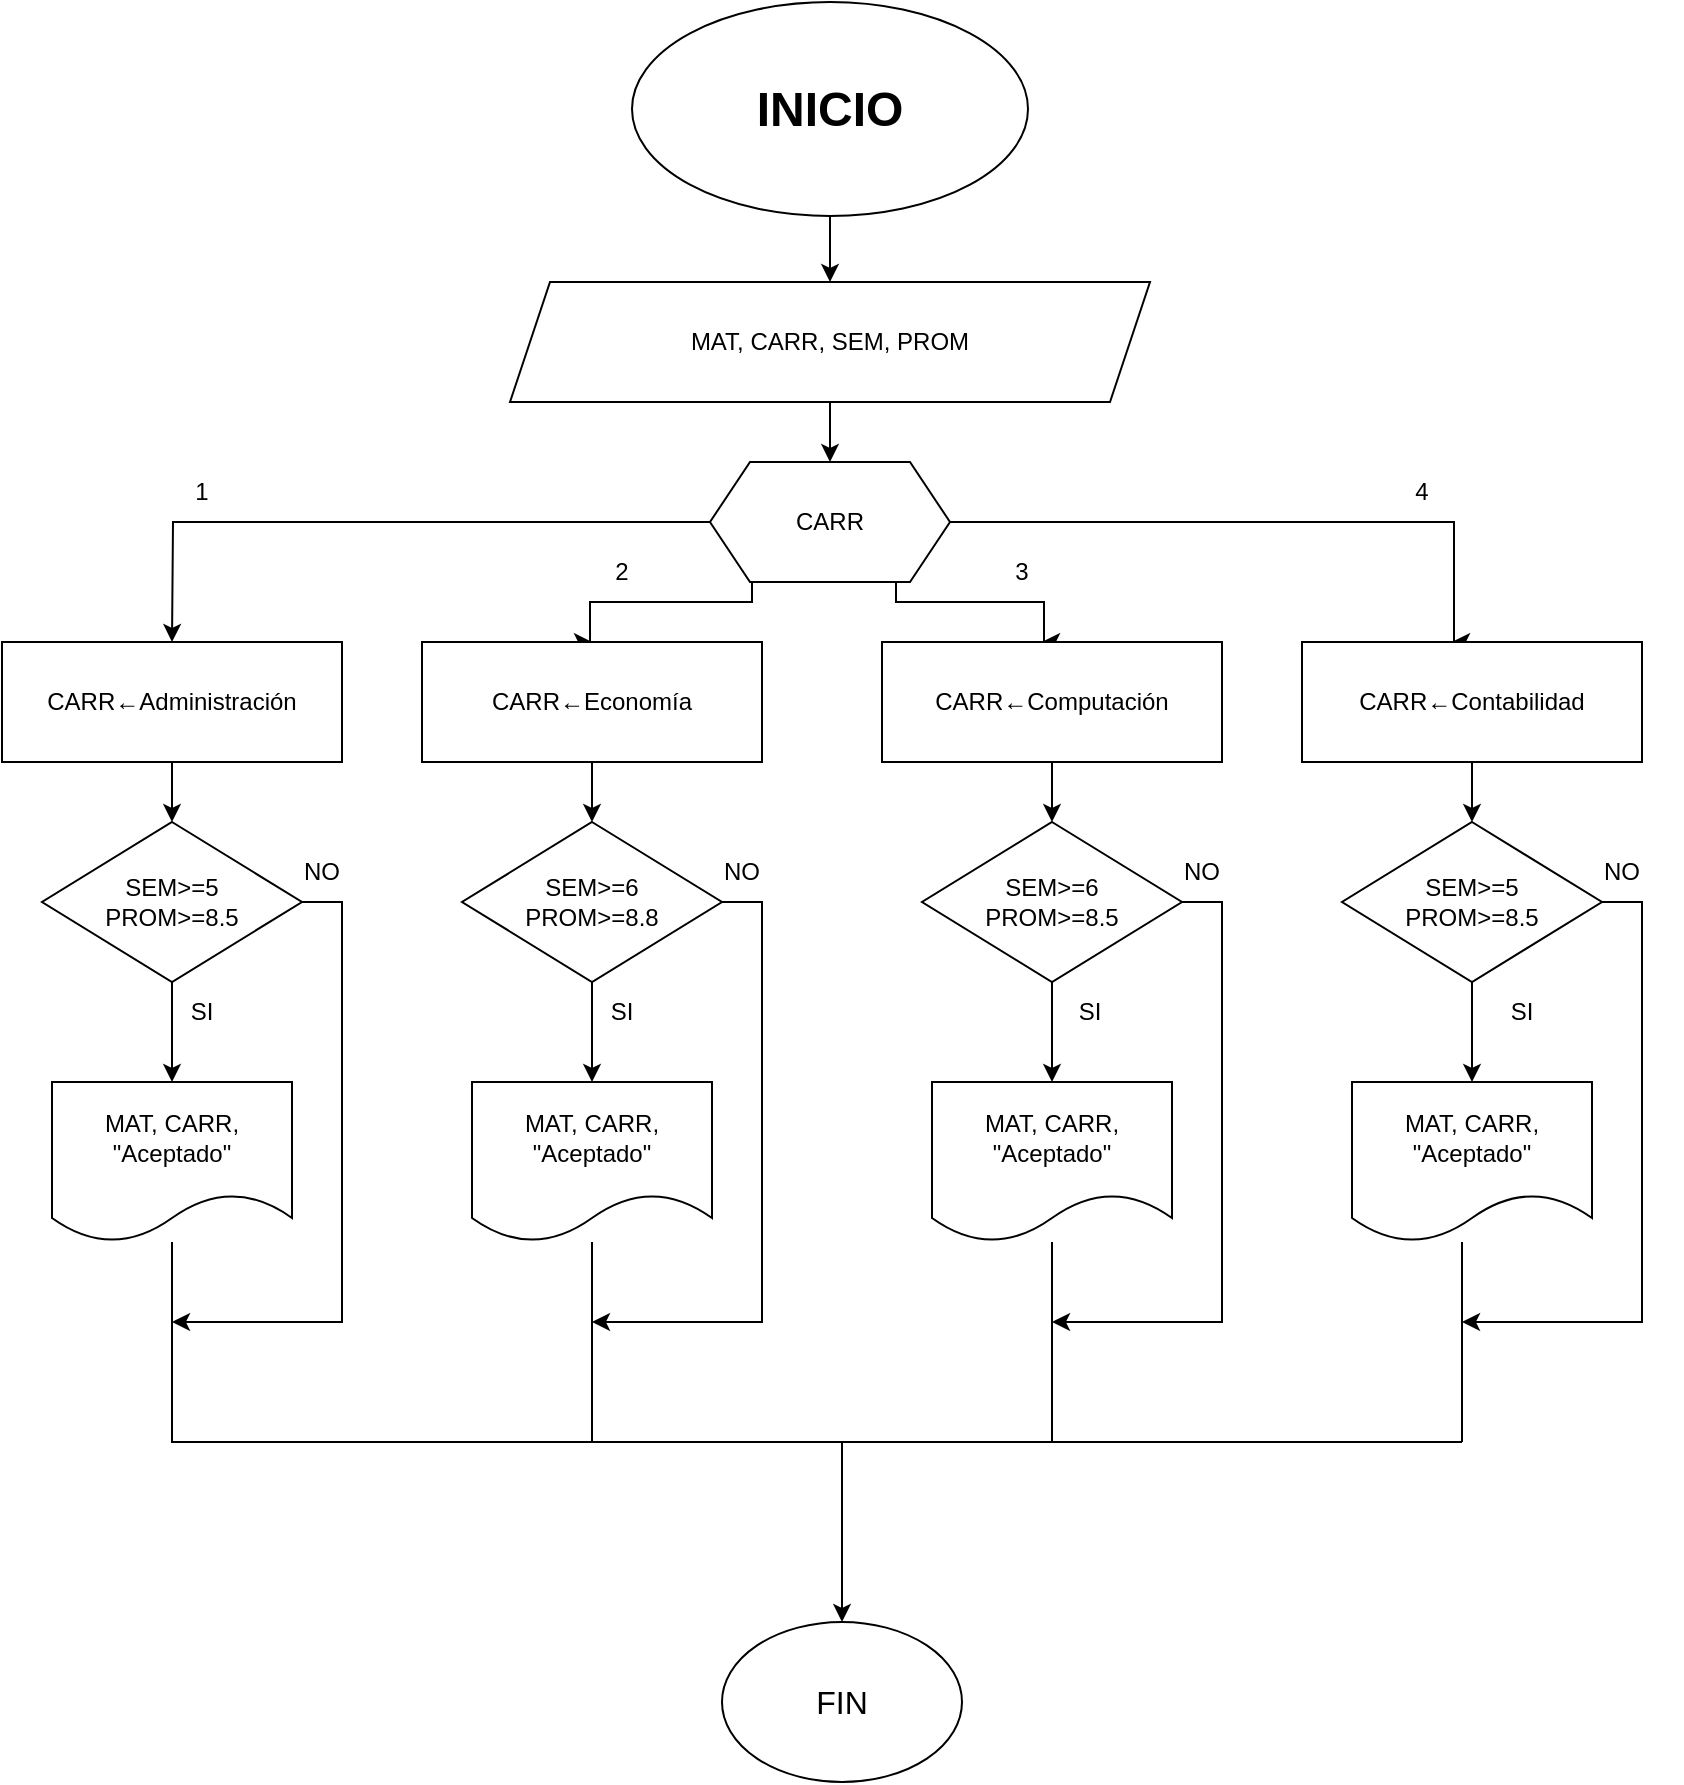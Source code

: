 <mxfile version="24.2.5" type="github">
  <diagram name="Página-1" id="yS_eAP_OSwiDUUU2f3c4">
    <mxGraphModel dx="996" dy="581" grid="1" gridSize="10" guides="1" tooltips="1" connect="1" arrows="1" fold="1" page="1" pageScale="1" pageWidth="827" pageHeight="1169" math="0" shadow="0">
      <root>
        <mxCell id="0" />
        <mxCell id="1" parent="0" />
        <mxCell id="mtXjC4J_1zDrILZFaTXk-8" value="" style="edgeStyle=orthogonalEdgeStyle;rounded=0;orthogonalLoop=1;jettySize=auto;html=1;" edge="1" parent="1" source="mtXjC4J_1zDrILZFaTXk-2" target="mtXjC4J_1zDrILZFaTXk-7">
          <mxGeometry relative="1" as="geometry" />
        </mxCell>
        <mxCell id="mtXjC4J_1zDrILZFaTXk-2" value="&lt;h1&gt;INICIO&lt;/h1&gt;" style="ellipse;whiteSpace=wrap;html=1;" vertex="1" parent="1">
          <mxGeometry x="315" y="10" width="198" height="107" as="geometry" />
        </mxCell>
        <mxCell id="mtXjC4J_1zDrILZFaTXk-13" value="" style="edgeStyle=orthogonalEdgeStyle;rounded=0;orthogonalLoop=1;jettySize=auto;html=1;" edge="1" parent="1" source="mtXjC4J_1zDrILZFaTXk-7" target="mtXjC4J_1zDrILZFaTXk-12">
          <mxGeometry relative="1" as="geometry" />
        </mxCell>
        <mxCell id="mtXjC4J_1zDrILZFaTXk-7" value="MAT, CARR, SEM, PROM" style="shape=parallelogram;perimeter=parallelogramPerimeter;whiteSpace=wrap;html=1;fixedSize=1;" vertex="1" parent="1">
          <mxGeometry x="254" y="150" width="320" height="60" as="geometry" />
        </mxCell>
        <mxCell id="mtXjC4J_1zDrILZFaTXk-15" value="" style="edgeStyle=orthogonalEdgeStyle;rounded=0;orthogonalLoop=1;jettySize=auto;html=1;" edge="1" parent="1" source="mtXjC4J_1zDrILZFaTXk-12">
          <mxGeometry relative="1" as="geometry">
            <mxPoint x="725" y="330" as="targetPoint" />
            <Array as="points">
              <mxPoint x="726" y="270" />
            </Array>
          </mxGeometry>
        </mxCell>
        <mxCell id="mtXjC4J_1zDrILZFaTXk-18" value="" style="edgeStyle=orthogonalEdgeStyle;rounded=0;orthogonalLoop=1;jettySize=auto;html=1;" edge="1" parent="1" source="mtXjC4J_1zDrILZFaTXk-12">
          <mxGeometry relative="1" as="geometry">
            <mxPoint x="85" y="330" as="targetPoint" />
          </mxGeometry>
        </mxCell>
        <mxCell id="mtXjC4J_1zDrILZFaTXk-19" style="edgeStyle=orthogonalEdgeStyle;rounded=0;orthogonalLoop=1;jettySize=auto;html=1;exitX=0.175;exitY=0.983;exitDx=0;exitDy=0;exitPerimeter=0;entryX=0.5;entryY=0;entryDx=0;entryDy=0;" edge="1" parent="1" source="mtXjC4J_1zDrILZFaTXk-12">
          <mxGeometry relative="1" as="geometry">
            <mxPoint x="295" y="330" as="targetPoint" />
            <Array as="points">
              <mxPoint x="375" y="310" />
              <mxPoint x="294" y="310" />
            </Array>
          </mxGeometry>
        </mxCell>
        <mxCell id="mtXjC4J_1zDrILZFaTXk-20" style="edgeStyle=orthogonalEdgeStyle;rounded=0;orthogonalLoop=1;jettySize=auto;html=1;exitX=0.775;exitY=0.967;exitDx=0;exitDy=0;exitPerimeter=0;" edge="1" parent="1" source="mtXjC4J_1zDrILZFaTXk-12">
          <mxGeometry relative="1" as="geometry">
            <mxPoint x="520" y="330" as="targetPoint" />
            <Array as="points">
              <mxPoint x="447" y="310" />
              <mxPoint x="521" y="310" />
            </Array>
          </mxGeometry>
        </mxCell>
        <mxCell id="mtXjC4J_1zDrILZFaTXk-12" value="CARR" style="shape=hexagon;perimeter=hexagonPerimeter2;whiteSpace=wrap;html=1;fixedSize=1;" vertex="1" parent="1">
          <mxGeometry x="354" y="240" width="120" height="60" as="geometry" />
        </mxCell>
        <mxCell id="mtXjC4J_1zDrILZFaTXk-27" value="" style="edgeStyle=orthogonalEdgeStyle;rounded=0;orthogonalLoop=1;jettySize=auto;html=1;" edge="1" parent="1" source="mtXjC4J_1zDrILZFaTXk-22" target="mtXjC4J_1zDrILZFaTXk-26">
          <mxGeometry relative="1" as="geometry" />
        </mxCell>
        <mxCell id="mtXjC4J_1zDrILZFaTXk-22" value="CARR←Administración" style="rounded=0;whiteSpace=wrap;html=1;" vertex="1" parent="1">
          <mxGeometry y="330" width="170" height="60" as="geometry" />
        </mxCell>
        <mxCell id="mtXjC4J_1zDrILZFaTXk-29" value="" style="edgeStyle=orthogonalEdgeStyle;rounded=0;orthogonalLoop=1;jettySize=auto;html=1;" edge="1" parent="1" source="mtXjC4J_1zDrILZFaTXk-23" target="mtXjC4J_1zDrILZFaTXk-28">
          <mxGeometry relative="1" as="geometry" />
        </mxCell>
        <mxCell id="mtXjC4J_1zDrILZFaTXk-23" value="CARR←Economía" style="rounded=0;whiteSpace=wrap;html=1;" vertex="1" parent="1">
          <mxGeometry x="210" y="330" width="170" height="60" as="geometry" />
        </mxCell>
        <mxCell id="mtXjC4J_1zDrILZFaTXk-31" value="" style="edgeStyle=orthogonalEdgeStyle;rounded=0;orthogonalLoop=1;jettySize=auto;html=1;" edge="1" parent="1" source="mtXjC4J_1zDrILZFaTXk-24" target="mtXjC4J_1zDrILZFaTXk-30">
          <mxGeometry relative="1" as="geometry" />
        </mxCell>
        <mxCell id="mtXjC4J_1zDrILZFaTXk-24" value="CARR←Computación" style="rounded=0;whiteSpace=wrap;html=1;" vertex="1" parent="1">
          <mxGeometry x="440" y="330" width="170" height="60" as="geometry" />
        </mxCell>
        <mxCell id="mtXjC4J_1zDrILZFaTXk-33" value="" style="edgeStyle=orthogonalEdgeStyle;rounded=0;orthogonalLoop=1;jettySize=auto;html=1;" edge="1" parent="1" source="mtXjC4J_1zDrILZFaTXk-25" target="mtXjC4J_1zDrILZFaTXk-32">
          <mxGeometry relative="1" as="geometry" />
        </mxCell>
        <mxCell id="mtXjC4J_1zDrILZFaTXk-25" value="CARR←Contabilidad" style="rounded=0;whiteSpace=wrap;html=1;" vertex="1" parent="1">
          <mxGeometry x="650" y="330" width="170" height="60" as="geometry" />
        </mxCell>
        <mxCell id="mtXjC4J_1zDrILZFaTXk-35" value="" style="edgeStyle=orthogonalEdgeStyle;rounded=0;orthogonalLoop=1;jettySize=auto;html=1;" edge="1" parent="1" source="mtXjC4J_1zDrILZFaTXk-26" target="mtXjC4J_1zDrILZFaTXk-34">
          <mxGeometry relative="1" as="geometry" />
        </mxCell>
        <mxCell id="mtXjC4J_1zDrILZFaTXk-52" style="edgeStyle=orthogonalEdgeStyle;rounded=0;orthogonalLoop=1;jettySize=auto;html=1;" edge="1" parent="1" source="mtXjC4J_1zDrILZFaTXk-26">
          <mxGeometry relative="1" as="geometry">
            <mxPoint x="85" y="670" as="targetPoint" />
            <Array as="points">
              <mxPoint x="170" y="460" />
              <mxPoint x="170" y="670" />
              <mxPoint x="161" y="670" />
            </Array>
          </mxGeometry>
        </mxCell>
        <mxCell id="mtXjC4J_1zDrILZFaTXk-26" value="SEM&amp;gt;=5&lt;div&gt;PROM&amp;gt;=8.5&lt;/div&gt;" style="rhombus;whiteSpace=wrap;html=1;rounded=0;" vertex="1" parent="1">
          <mxGeometry x="20" y="420" width="130" height="80" as="geometry" />
        </mxCell>
        <mxCell id="mtXjC4J_1zDrILZFaTXk-37" value="" style="edgeStyle=orthogonalEdgeStyle;rounded=0;orthogonalLoop=1;jettySize=auto;html=1;" edge="1" parent="1" source="mtXjC4J_1zDrILZFaTXk-28" target="mtXjC4J_1zDrILZFaTXk-36">
          <mxGeometry relative="1" as="geometry" />
        </mxCell>
        <mxCell id="mtXjC4J_1zDrILZFaTXk-51" style="edgeStyle=orthogonalEdgeStyle;rounded=0;orthogonalLoop=1;jettySize=auto;html=1;" edge="1" parent="1" source="mtXjC4J_1zDrILZFaTXk-28">
          <mxGeometry relative="1" as="geometry">
            <mxPoint x="295" y="670" as="targetPoint" />
            <Array as="points">
              <mxPoint x="380" y="460" />
              <mxPoint x="380" y="670" />
              <mxPoint x="371" y="670" />
            </Array>
          </mxGeometry>
        </mxCell>
        <mxCell id="mtXjC4J_1zDrILZFaTXk-28" value="SEM&amp;gt;=6&lt;div&gt;PROM&amp;gt;=8.8&lt;/div&gt;" style="rhombus;whiteSpace=wrap;html=1;rounded=0;" vertex="1" parent="1">
          <mxGeometry x="230" y="420" width="130" height="80" as="geometry" />
        </mxCell>
        <mxCell id="mtXjC4J_1zDrILZFaTXk-39" value="" style="edgeStyle=orthogonalEdgeStyle;rounded=0;orthogonalLoop=1;jettySize=auto;html=1;" edge="1" parent="1" source="mtXjC4J_1zDrILZFaTXk-30" target="mtXjC4J_1zDrILZFaTXk-38">
          <mxGeometry relative="1" as="geometry" />
        </mxCell>
        <mxCell id="mtXjC4J_1zDrILZFaTXk-48" style="edgeStyle=orthogonalEdgeStyle;rounded=0;orthogonalLoop=1;jettySize=auto;html=1;" edge="1" parent="1" source="mtXjC4J_1zDrILZFaTXk-30">
          <mxGeometry relative="1" as="geometry">
            <mxPoint x="525" y="670" as="targetPoint" />
            <Array as="points">
              <mxPoint x="610" y="460" />
              <mxPoint x="610" y="670" />
            </Array>
          </mxGeometry>
        </mxCell>
        <mxCell id="mtXjC4J_1zDrILZFaTXk-30" value="SEM&amp;gt;=6&lt;div&gt;PROM&amp;gt;=8.5&lt;/div&gt;" style="rhombus;whiteSpace=wrap;html=1;rounded=0;" vertex="1" parent="1">
          <mxGeometry x="460" y="420" width="130" height="80" as="geometry" />
        </mxCell>
        <mxCell id="mtXjC4J_1zDrILZFaTXk-41" value="" style="edgeStyle=orthogonalEdgeStyle;rounded=0;orthogonalLoop=1;jettySize=auto;html=1;" edge="1" parent="1" source="mtXjC4J_1zDrILZFaTXk-32" target="mtXjC4J_1zDrILZFaTXk-40">
          <mxGeometry relative="1" as="geometry" />
        </mxCell>
        <mxCell id="mtXjC4J_1zDrILZFaTXk-47" style="edgeStyle=orthogonalEdgeStyle;rounded=0;orthogonalLoop=1;jettySize=auto;html=1;" edge="1" parent="1" source="mtXjC4J_1zDrILZFaTXk-32">
          <mxGeometry relative="1" as="geometry">
            <mxPoint x="730" y="670" as="targetPoint" />
            <Array as="points">
              <mxPoint x="820" y="460" />
              <mxPoint x="820" y="670" />
              <mxPoint x="811" y="670" />
            </Array>
          </mxGeometry>
        </mxCell>
        <mxCell id="mtXjC4J_1zDrILZFaTXk-32" value="SEM&amp;gt;=5&lt;div&gt;PROM&amp;gt;=8.5&lt;/div&gt;" style="rhombus;whiteSpace=wrap;html=1;rounded=0;" vertex="1" parent="1">
          <mxGeometry x="670" y="420" width="130" height="80" as="geometry" />
        </mxCell>
        <mxCell id="mtXjC4J_1zDrILZFaTXk-42" style="edgeStyle=orthogonalEdgeStyle;rounded=0;orthogonalLoop=1;jettySize=auto;html=1;" edge="1" parent="1" source="mtXjC4J_1zDrILZFaTXk-34">
          <mxGeometry relative="1" as="geometry">
            <mxPoint x="420" y="820" as="targetPoint" />
            <Array as="points">
              <mxPoint x="85" y="730" />
              <mxPoint x="420" y="730" />
              <mxPoint x="420" y="800" />
            </Array>
          </mxGeometry>
        </mxCell>
        <mxCell id="mtXjC4J_1zDrILZFaTXk-34" value="MAT, CARR, &quot;Aceptado&quot;" style="shape=document;whiteSpace=wrap;html=1;boundedLbl=1;rounded=0;" vertex="1" parent="1">
          <mxGeometry x="25" y="550" width="120" height="80" as="geometry" />
        </mxCell>
        <mxCell id="mtXjC4J_1zDrILZFaTXk-36" value="MAT, CARR, &quot;Aceptado&quot;" style="shape=document;whiteSpace=wrap;html=1;boundedLbl=1;rounded=0;" vertex="1" parent="1">
          <mxGeometry x="235" y="550" width="120" height="80" as="geometry" />
        </mxCell>
        <mxCell id="mtXjC4J_1zDrILZFaTXk-38" value="MAT, CARR, &quot;Aceptado&quot;" style="shape=document;whiteSpace=wrap;html=1;boundedLbl=1;rounded=0;" vertex="1" parent="1">
          <mxGeometry x="465" y="550" width="120" height="80" as="geometry" />
        </mxCell>
        <mxCell id="mtXjC4J_1zDrILZFaTXk-40" value="MAT, CARR, &quot;Aceptado&quot;" style="shape=document;whiteSpace=wrap;html=1;boundedLbl=1;rounded=0;" vertex="1" parent="1">
          <mxGeometry x="675" y="550" width="120" height="80" as="geometry" />
        </mxCell>
        <mxCell id="mtXjC4J_1zDrILZFaTXk-43" value="" style="endArrow=none;html=1;rounded=0;" edge="1" parent="1" source="mtXjC4J_1zDrILZFaTXk-36">
          <mxGeometry width="50" height="50" relative="1" as="geometry">
            <mxPoint x="390" y="630" as="sourcePoint" />
            <mxPoint x="295" y="730" as="targetPoint" />
          </mxGeometry>
        </mxCell>
        <mxCell id="mtXjC4J_1zDrILZFaTXk-44" value="" style="endArrow=none;html=1;rounded=0;" edge="1" parent="1" target="mtXjC4J_1zDrILZFaTXk-38">
          <mxGeometry width="50" height="50" relative="1" as="geometry">
            <mxPoint x="525" y="730" as="sourcePoint" />
            <mxPoint x="540" y="660" as="targetPoint" />
          </mxGeometry>
        </mxCell>
        <mxCell id="mtXjC4J_1zDrILZFaTXk-45" value="" style="endArrow=none;html=1;rounded=0;" edge="1" parent="1">
          <mxGeometry width="50" height="50" relative="1" as="geometry">
            <mxPoint x="730" y="730" as="sourcePoint" />
            <mxPoint x="730" y="630" as="targetPoint" />
          </mxGeometry>
        </mxCell>
        <mxCell id="mtXjC4J_1zDrILZFaTXk-46" value="" style="endArrow=none;html=1;rounded=0;" edge="1" parent="1">
          <mxGeometry width="50" height="50" relative="1" as="geometry">
            <mxPoint x="410" y="730" as="sourcePoint" />
            <mxPoint x="730" y="730" as="targetPoint" />
          </mxGeometry>
        </mxCell>
        <mxCell id="mtXjC4J_1zDrILZFaTXk-53" value="NO" style="text;html=1;align=center;verticalAlign=middle;whiteSpace=wrap;rounded=0;" vertex="1" parent="1">
          <mxGeometry x="130" y="430" width="60" height="30" as="geometry" />
        </mxCell>
        <mxCell id="mtXjC4J_1zDrILZFaTXk-54" value="NO" style="text;html=1;align=center;verticalAlign=middle;whiteSpace=wrap;rounded=0;" vertex="1" parent="1">
          <mxGeometry x="340" y="430" width="60" height="30" as="geometry" />
        </mxCell>
        <mxCell id="mtXjC4J_1zDrILZFaTXk-55" value="SI" style="text;html=1;align=center;verticalAlign=middle;whiteSpace=wrap;rounded=0;" vertex="1" parent="1">
          <mxGeometry x="280" y="500" width="60" height="30" as="geometry" />
        </mxCell>
        <mxCell id="mtXjC4J_1zDrILZFaTXk-56" value="NO" style="text;html=1;align=center;verticalAlign=middle;whiteSpace=wrap;rounded=0;" vertex="1" parent="1">
          <mxGeometry x="570" y="430" width="60" height="30" as="geometry" />
        </mxCell>
        <mxCell id="mtXjC4J_1zDrILZFaTXk-57" value="NO" style="text;html=1;align=center;verticalAlign=middle;whiteSpace=wrap;rounded=0;" vertex="1" parent="1">
          <mxGeometry x="780" y="430" width="60" height="30" as="geometry" />
        </mxCell>
        <mxCell id="mtXjC4J_1zDrILZFaTXk-58" value="SI" style="text;html=1;align=center;verticalAlign=middle;whiteSpace=wrap;rounded=0;" vertex="1" parent="1">
          <mxGeometry x="70" y="500" width="60" height="30" as="geometry" />
        </mxCell>
        <mxCell id="mtXjC4J_1zDrILZFaTXk-59" value="SI" style="text;html=1;align=center;verticalAlign=middle;whiteSpace=wrap;rounded=0;" vertex="1" parent="1">
          <mxGeometry x="514" y="500" width="60" height="30" as="geometry" />
        </mxCell>
        <mxCell id="mtXjC4J_1zDrILZFaTXk-60" value="SI" style="text;html=1;align=center;verticalAlign=middle;whiteSpace=wrap;rounded=0;" vertex="1" parent="1">
          <mxGeometry x="730" y="500" width="60" height="30" as="geometry" />
        </mxCell>
        <mxCell id="mtXjC4J_1zDrILZFaTXk-61" value="&lt;font size=&quot;3&quot;&gt;FIN&lt;/font&gt;" style="ellipse;whiteSpace=wrap;html=1;" vertex="1" parent="1">
          <mxGeometry x="360" y="820" width="120" height="80" as="geometry" />
        </mxCell>
        <mxCell id="mtXjC4J_1zDrILZFaTXk-62" value="1" style="text;html=1;align=center;verticalAlign=middle;whiteSpace=wrap;rounded=0;" vertex="1" parent="1">
          <mxGeometry x="70" y="240" width="60" height="30" as="geometry" />
        </mxCell>
        <mxCell id="mtXjC4J_1zDrILZFaTXk-63" value="2" style="text;html=1;align=center;verticalAlign=middle;whiteSpace=wrap;rounded=0;" vertex="1" parent="1">
          <mxGeometry x="280" y="280" width="60" height="30" as="geometry" />
        </mxCell>
        <mxCell id="mtXjC4J_1zDrILZFaTXk-64" value="3" style="text;html=1;align=center;verticalAlign=middle;whiteSpace=wrap;rounded=0;" vertex="1" parent="1">
          <mxGeometry x="480" y="280" width="60" height="30" as="geometry" />
        </mxCell>
        <mxCell id="mtXjC4J_1zDrILZFaTXk-65" value="4" style="text;html=1;align=center;verticalAlign=middle;whiteSpace=wrap;rounded=0;" vertex="1" parent="1">
          <mxGeometry x="680" y="240" width="60" height="30" as="geometry" />
        </mxCell>
      </root>
    </mxGraphModel>
  </diagram>
</mxfile>
